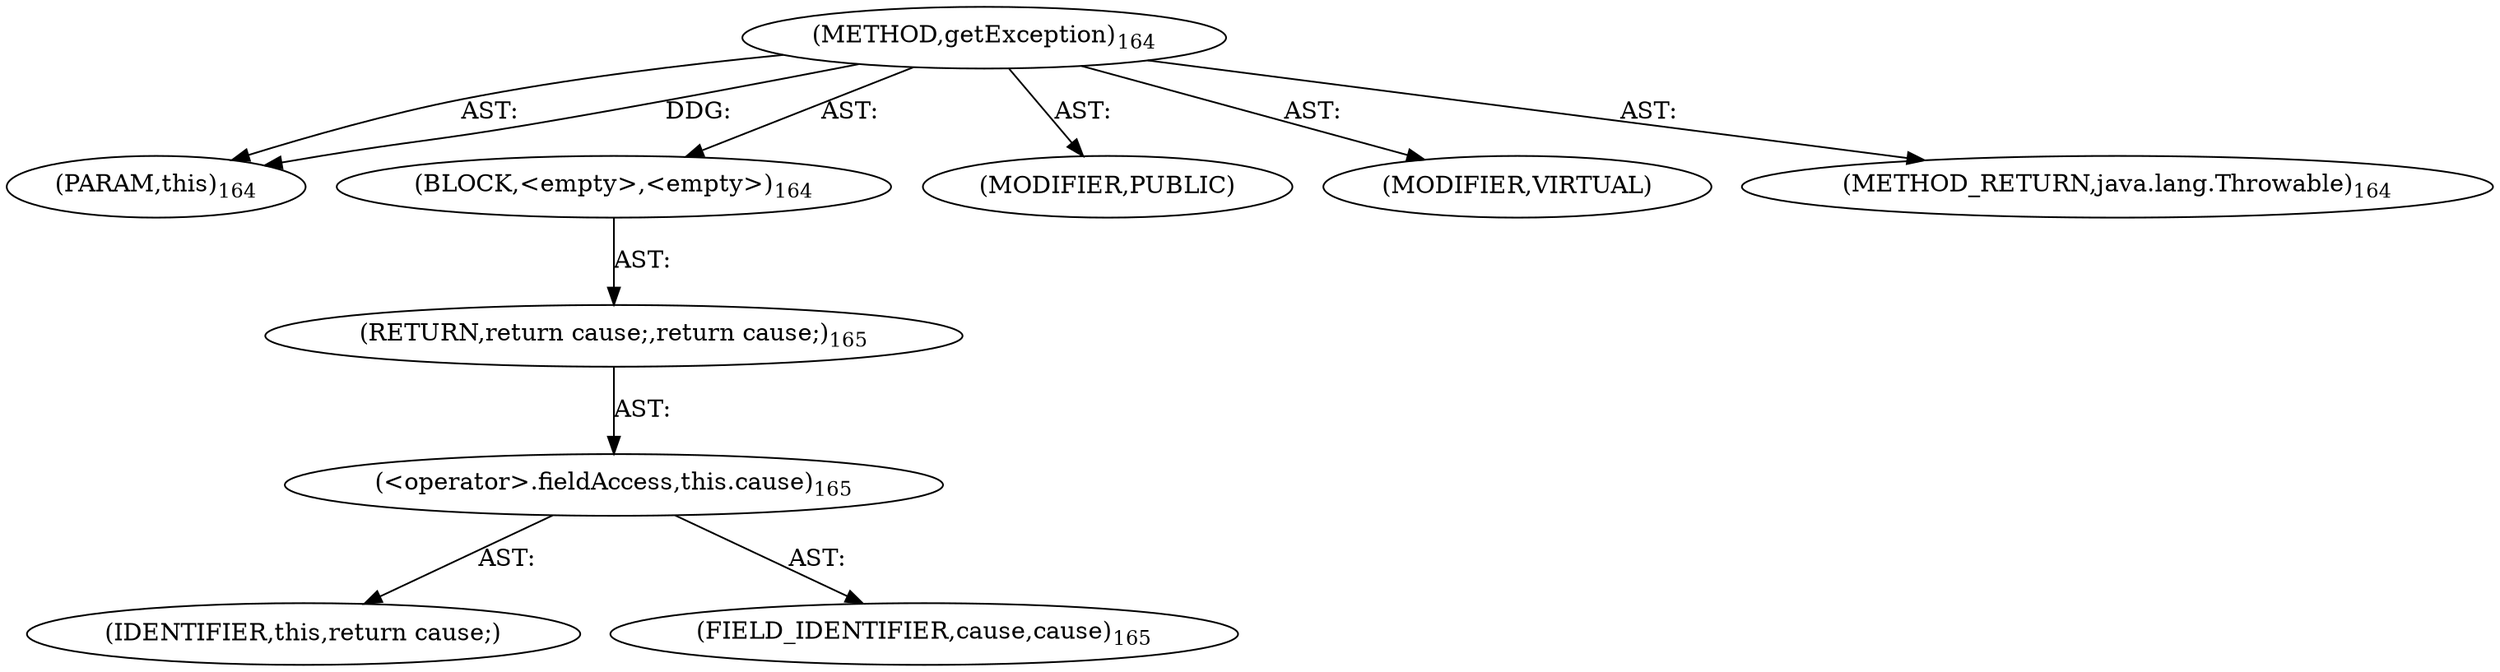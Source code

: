 digraph "getException" {  
"111669149703" [label = <(METHOD,getException)<SUB>164</SUB>> ]
"115964117014" [label = <(PARAM,this)<SUB>164</SUB>> ]
"25769803783" [label = <(BLOCK,&lt;empty&gt;,&lt;empty&gt;)<SUB>164</SUB>> ]
"146028888064" [label = <(RETURN,return cause;,return cause;)<SUB>165</SUB>> ]
"30064771104" [label = <(&lt;operator&gt;.fieldAccess,this.cause)<SUB>165</SUB>> ]
"68719476774" [label = <(IDENTIFIER,this,return cause;)> ]
"55834574862" [label = <(FIELD_IDENTIFIER,cause,cause)<SUB>165</SUB>> ]
"133143986192" [label = <(MODIFIER,PUBLIC)> ]
"133143986193" [label = <(MODIFIER,VIRTUAL)> ]
"128849018887" [label = <(METHOD_RETURN,java.lang.Throwable)<SUB>164</SUB>> ]
  "111669149703" -> "115964117014"  [ label = "AST: "] 
  "111669149703" -> "25769803783"  [ label = "AST: "] 
  "111669149703" -> "133143986192"  [ label = "AST: "] 
  "111669149703" -> "133143986193"  [ label = "AST: "] 
  "111669149703" -> "128849018887"  [ label = "AST: "] 
  "25769803783" -> "146028888064"  [ label = "AST: "] 
  "146028888064" -> "30064771104"  [ label = "AST: "] 
  "30064771104" -> "68719476774"  [ label = "AST: "] 
  "30064771104" -> "55834574862"  [ label = "AST: "] 
  "111669149703" -> "115964117014"  [ label = "DDG: "] 
}
